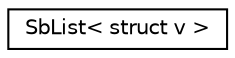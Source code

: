 digraph "Graphical Class Hierarchy"
{
 // LATEX_PDF_SIZE
  edge [fontname="Helvetica",fontsize="10",labelfontname="Helvetica",labelfontsize="10"];
  node [fontname="Helvetica",fontsize="10",shape=record];
  rankdir="LR";
  Node0 [label="SbList\< struct v \>",height=0.2,width=0.4,color="black", fillcolor="white", style="filled",URL="$classSbList.html",tooltip=" "];
}
